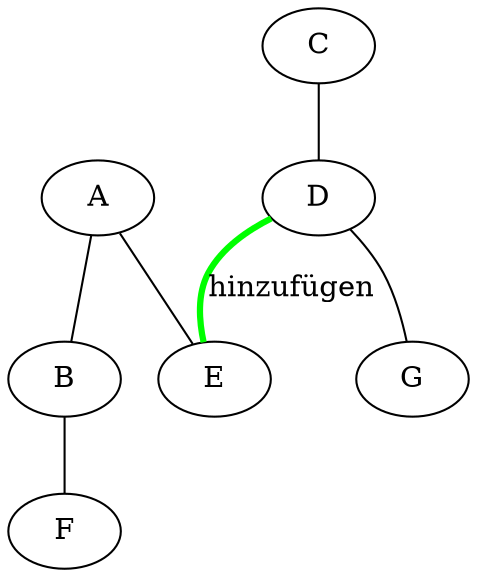 graph Baum {
      A -- B
      C -- D
      A -- E
      B -- F
      D -- G
      D -- E [penwidth=3,label="hinzufügen",color="green"]
}